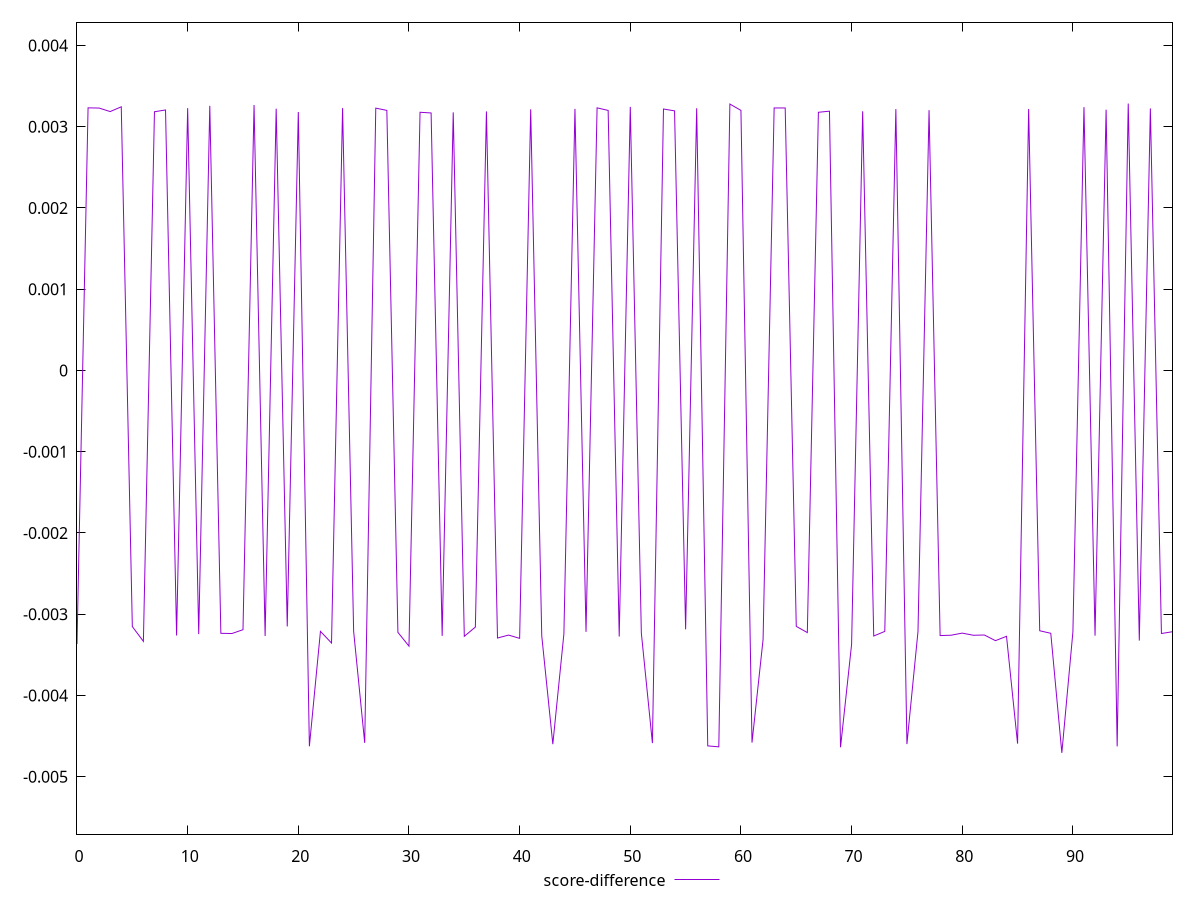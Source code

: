 reset

$scoreDifference <<EOF
0 -0.0033671236041064034
1 0.0032312090182110564
2 0.0032287036191924745
3 0.0031853820149423395
4 0.0032440436882894552
5 -0.003152017874565871
6 -0.0033337174904873867
7 0.003183185084906892
8 0.0032053447161857207
9 -0.0032616136801641993
10 0.0032274284908271333
11 -0.0032448625364116523
12 0.0032560375290788812
13 -0.003234618123349131
14 -0.003237333689928068
15 -0.0031902536878862797
16 0.0032658343469071927
17 -0.0032677828198643954
18 0.0032208382784482126
19 -0.003150625044445632
20 0.00318001563018111
21 -0.004624954629371625
22 -0.0032106919933531097
23 -0.0033543177482264763
24 0.0032283198924307754
25 -0.0032111065437189223
26 -0.004583119605150676
27 0.0032278374100208618
28 0.0031999886468141447
29 -0.003222885447436763
30 -0.003392654059642286
31 0.0031769688570575383
32 0.003168295856260439
33 -0.0032659219783003346
34 0.003175556929037926
35 -0.00327168034378178
36 -0.0031578169952952706
37 0.0031871248977553
38 -0.003292580745507867
39 -0.0032564832572549163
40 -0.003296688567333339
41 0.0032133031951780966
42 -0.003267044231832772
43 -0.004598307423895331
44 -0.0032421550527583776
45 0.003218912005827912
46 -0.0032167145477388637
47 0.003231438943875675
48 0.0031994134665749296
49 -0.0032742506049330267
50 0.0032431997747179864
51 -0.003232581922920641
52 -0.004585614399067239
53 0.0032170507587421238
54 0.0031943155388920452
55 -0.003185665744112054
56 0.0032257932001675815
57 -0.004619916941298374
58 -0.004631774795357035
59 0.003278162357087222
60 0.003199628008918598
61 -0.004579737525317484
62 -0.003311651298980589
63 0.003230151517200075
64 0.003229450490285224
65 -0.003149251927660246
66 -0.0032258068931807493
67 0.003176626046934583
68 0.0031902233406702063
69 -0.004637203366059883
70 -0.0033715438946999576
71 0.0031890597384476305
72 -0.0032678310080109796
73 -0.003211371688145115
74 0.0032158157188668657
75 -0.004597689899710988
76 -0.0032127437909590384
77 0.003203039303100841
78 -0.0032627079132379055
79 -0.003257993537996162
80 -0.0032322660405786907
81 -0.003258650148990627
82 -0.003255548809663056
83 -0.003325106458949567
84 -0.003271650852954666
85 -0.0045924237607414264
86 0.003217864382568547
87 -0.0032031735160387154
88 -0.0032344355445246276
89 -0.004705821776645136
90 -0.0032170902741186502
91 0.0032402588854569814
92 -0.0032637902127545804
93 0.0032091242456535607
94 -0.004626049688893352
95 0.0032839786267266913
96 -0.003324617734003832
97 0.003224046051339524
98 -0.0032371521502485567
99 -0.0032151927034442807
EOF

set key outside below
set xrange [0:99]
set yrange [-0.005705821776645136:0.004283978626726691]
set trange [-0.005705821776645136:0.004283978626726691]
set terminal svg size 640, 500 enhanced background rgb 'white'
set output "report_00008_2021-01-22T20:58:29.167/first-cpu-idle/samples/pages+cached+noadtech/score-difference/values.svg"

plot $scoreDifference title "score-difference" with line

reset
